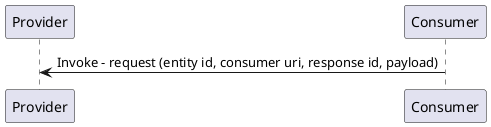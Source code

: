 @startuml

participant "Provider"
participant "Consumer"

"Consumer" -> "Provider" : Invoke - request (entity id, consumer uri, response id, payload)

@enduml
